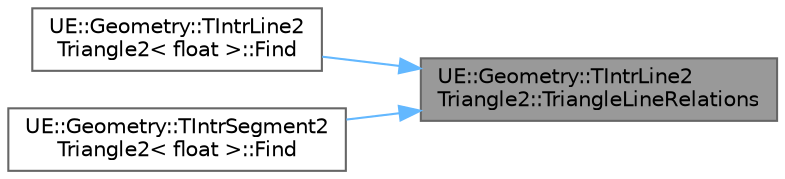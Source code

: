 digraph "UE::Geometry::TIntrLine2Triangle2::TriangleLineRelations"
{
 // INTERACTIVE_SVG=YES
 // LATEX_PDF_SIZE
  bgcolor="transparent";
  edge [fontname=Helvetica,fontsize=10,labelfontname=Helvetica,labelfontsize=10];
  node [fontname=Helvetica,fontsize=10,shape=box,height=0.2,width=0.4];
  rankdir="RL";
  Node1 [id="Node000001",label="UE::Geometry::TIntrLine2\lTriangle2::TriangleLineRelations",height=0.2,width=0.4,color="gray40", fillcolor="grey60", style="filled", fontcolor="black",tooltip=" "];
  Node1 -> Node2 [id="edge1_Node000001_Node000002",dir="back",color="steelblue1",style="solid",tooltip=" "];
  Node2 [id="Node000002",label="UE::Geometry::TIntrLine2\lTriangle2\< float \>::Find",height=0.2,width=0.4,color="grey40", fillcolor="white", style="filled",URL="$de/d3e/classUE_1_1Geometry_1_1TIntrLine2Triangle2.html#a10bb4caa970ce4850c76cf6d23fe6cfc",tooltip=" "];
  Node1 -> Node3 [id="edge2_Node000001_Node000003",dir="back",color="steelblue1",style="solid",tooltip=" "];
  Node3 [id="Node000003",label="UE::Geometry::TIntrSegment2\lTriangle2\< float \>::Find",height=0.2,width=0.4,color="grey40", fillcolor="white", style="filled",URL="$d4/dee/classUE_1_1Geometry_1_1TIntrSegment2Triangle2.html#a30f56fe5667e1e1d0f163da25be70e93",tooltip=" "];
}
